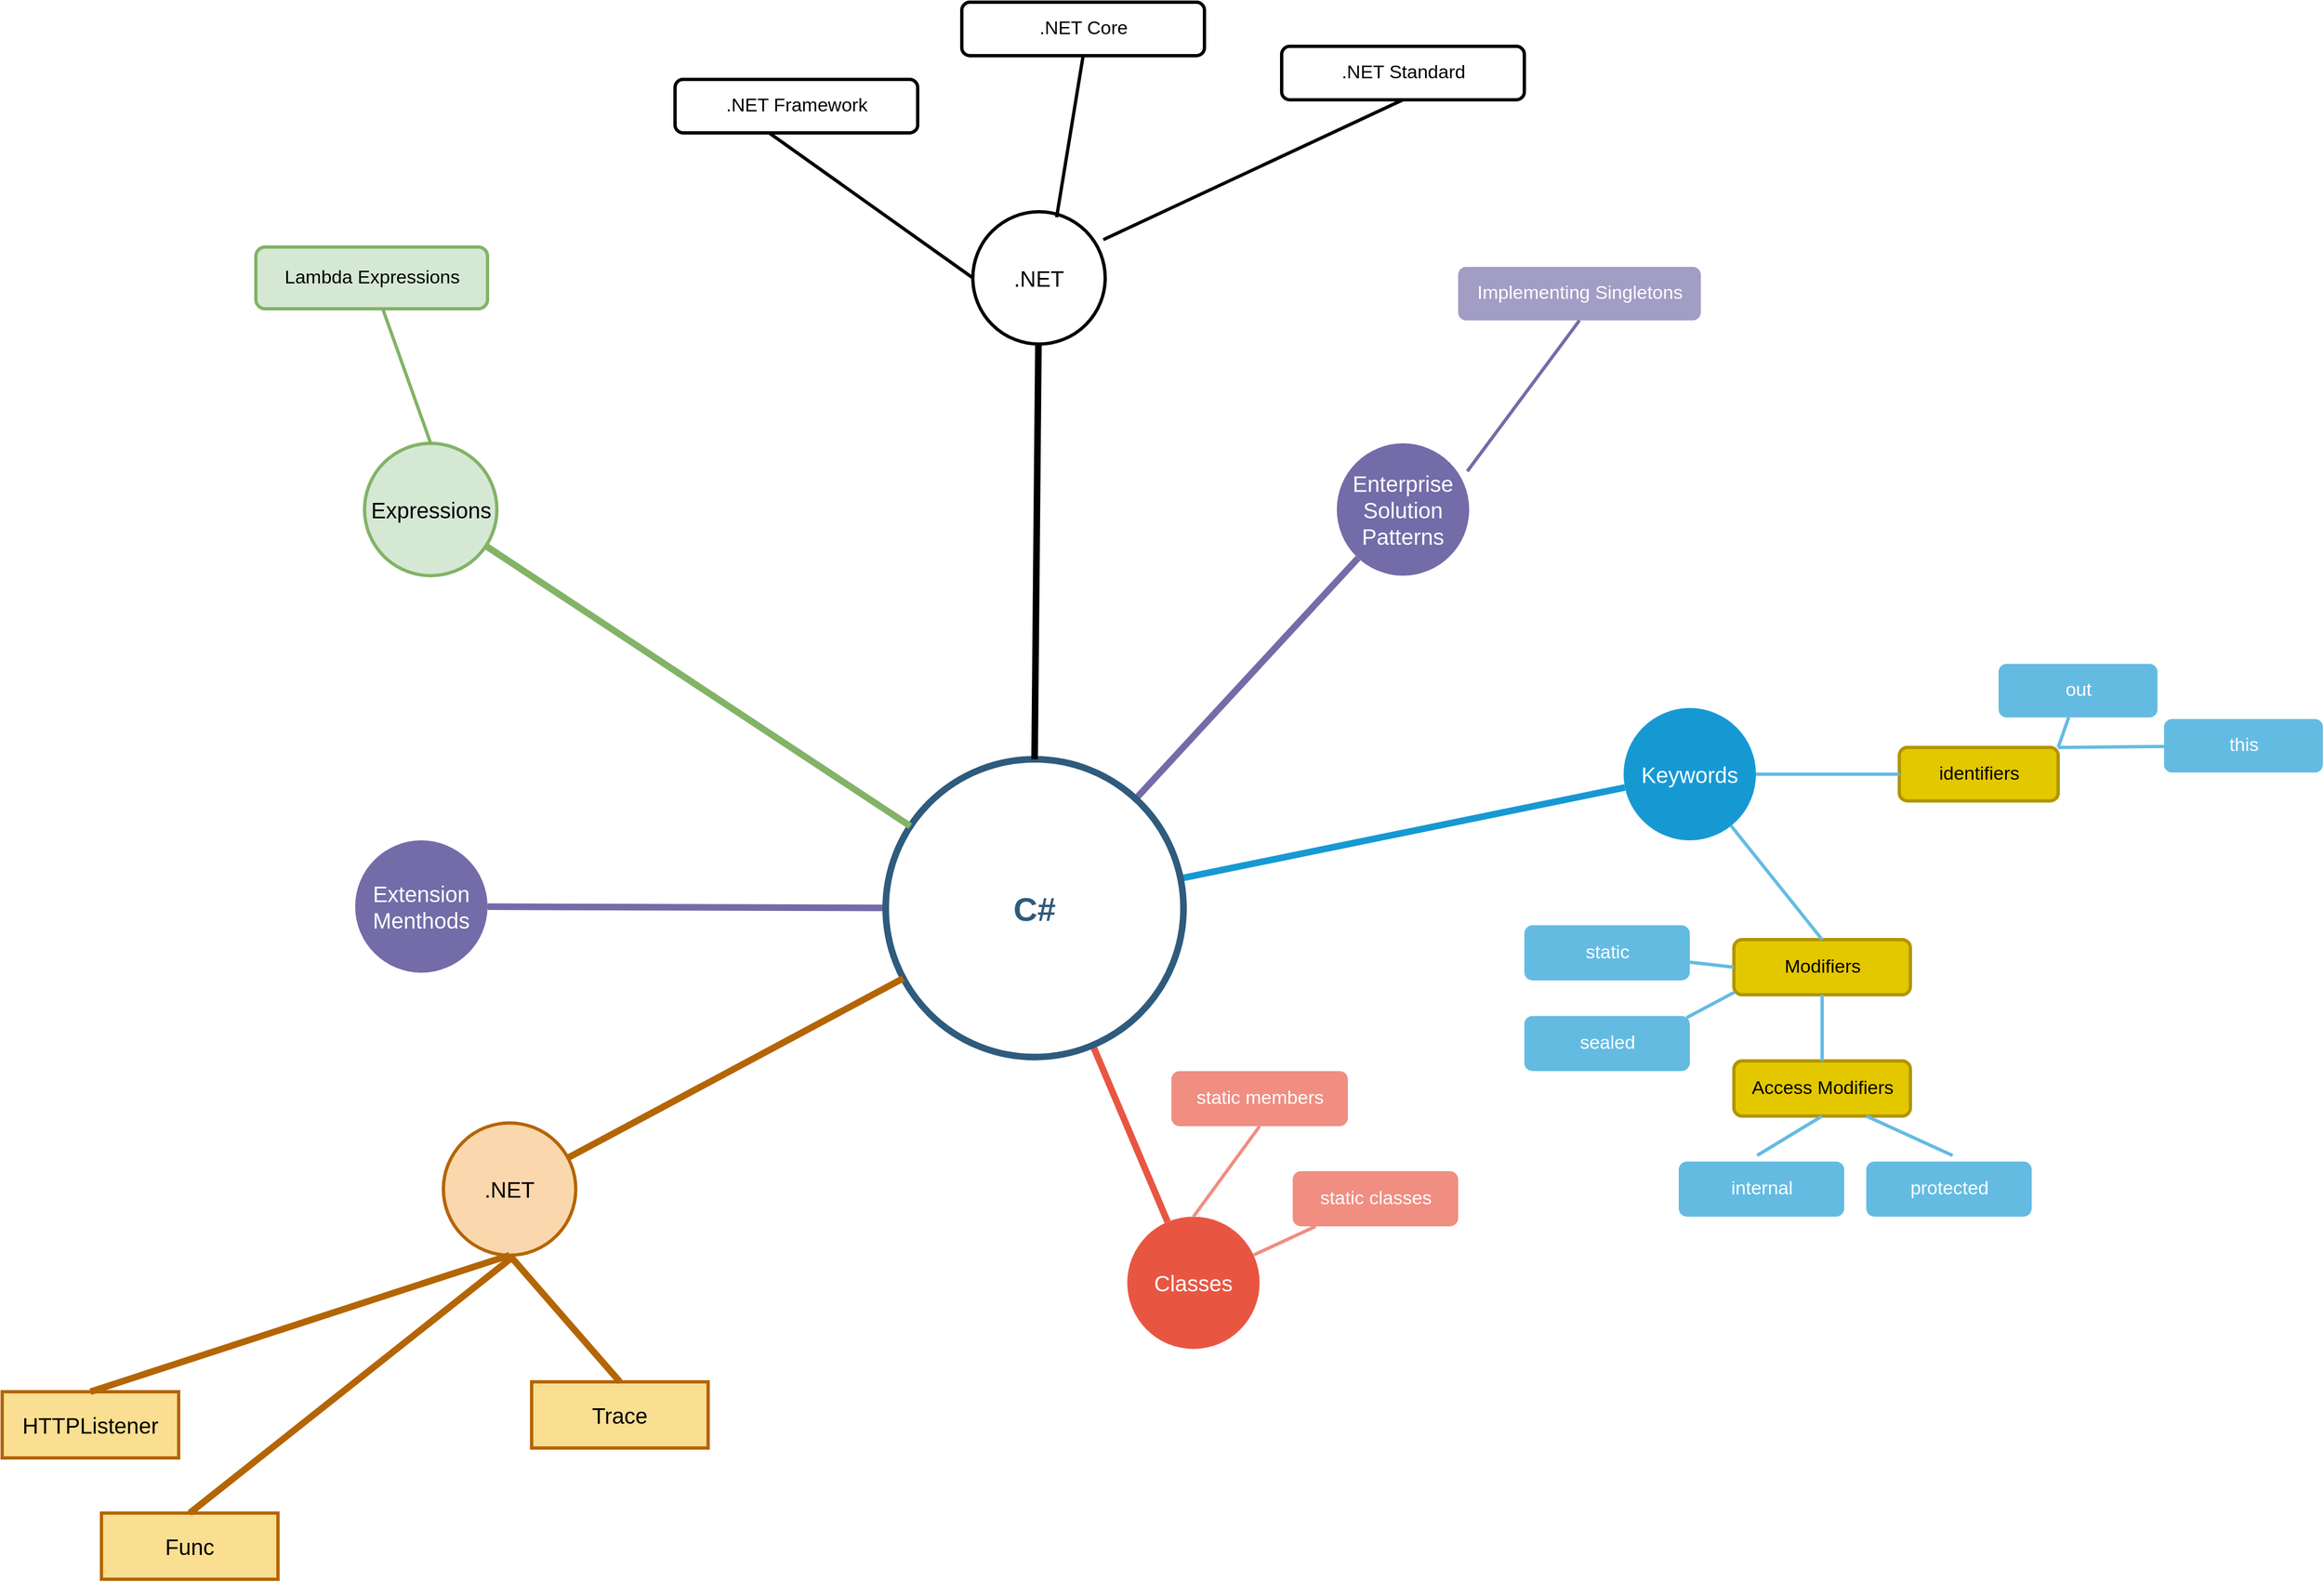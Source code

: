 <mxfile version="24.2.3" type="device">
  <diagram id="6a731a19-8d31-9384-78a2-239565b7b9f0" name="Page-1">
    <mxGraphModel dx="2868" dy="2543" grid="1" gridSize="10" guides="1" tooltips="1" connect="1" arrows="1" fold="1" page="1" pageScale="1" pageWidth="1169" pageHeight="827" background="none" math="0" shadow="0">
      <root>
        <mxCell id="0" />
        <mxCell id="1" parent="0" />
        <mxCell id="1353" value="Keywords" style="ellipse;whiteSpace=wrap;html=1;shadow=0;fontFamily=Helvetica;fontSize=20;fontColor=#FFFFFF;align=center;strokeWidth=3;fillColor=#1699D3;strokeColor=none;" parent="1" vertex="1">
          <mxGeometry x="1630" y="630" width="120" height="120" as="geometry" />
        </mxCell>
        <mxCell id="1354" value="Enterprise Solution Patterns" style="ellipse;whiteSpace=wrap;html=1;shadow=0;fontFamily=Helvetica;fontSize=20;fontColor=#FFFFFF;align=center;strokeWidth=3;fillColor=#736ca8;strokeColor=none;" parent="1" vertex="1">
          <mxGeometry x="1370" y="390" width="120" height="120" as="geometry" />
        </mxCell>
        <mxCell id="1356" value="Classes" style="ellipse;whiteSpace=wrap;html=1;shadow=0;fontFamily=Helvetica;fontSize=20;fontColor=#FFFFFF;align=center;strokeWidth=3;fillColor=#E85642;strokeColor=none;" parent="1" vertex="1">
          <mxGeometry x="1180" y="1091.2" width="120" height="120" as="geometry" />
        </mxCell>
        <mxCell id="1362" style="endArrow=none;strokeWidth=6;strokeColor=#1699D3;html=1;" parent="1" source="1515" target="1353" edge="1">
          <mxGeometry relative="1" as="geometry" />
        </mxCell>
        <mxCell id="1363" style="endArrow=none;strokeWidth=6;strokeColor=#736CA8;html=1;" parent="1" source="1515" target="1516" edge="1">
          <mxGeometry relative="1" as="geometry" />
        </mxCell>
        <mxCell id="1364" style="endArrow=none;strokeWidth=6;strokeColor=#736ca8;html=1;" parent="1" source="1515" target="1354" edge="1">
          <mxGeometry relative="1" as="geometry" />
        </mxCell>
        <mxCell id="1366" value="" style="edgeStyle=none;endArrow=none;strokeWidth=6;strokeColor=#E85642;html=1;" parent="1" source="1515" target="1356" edge="1">
          <mxGeometry x="181" y="226.5" width="100" height="100" as="geometry">
            <mxPoint x="181" y="326.5" as="sourcePoint" />
            <mxPoint x="281" y="226.5" as="targetPoint" />
          </mxGeometry>
        </mxCell>
        <mxCell id="1445" value="identifiers" style="rounded=1;fillColor=#e3c800;strokeColor=#B09500;strokeWidth=3;shadow=0;html=1;fontSize=17;fontColor=#000000;" parent="1" vertex="1">
          <mxGeometry x="1880" y="665.75" width="144" height="48.5" as="geometry" />
        </mxCell>
        <mxCell id="1456" value="" style="edgeStyle=none;endArrow=none;strokeWidth=3;strokeColor=#64BBE2;html=1;" parent="1" source="1353" target="1445" edge="1">
          <mxGeometry x="-24" y="196.5" width="100" height="100" as="geometry">
            <mxPoint x="-24" y="296.5" as="sourcePoint" />
            <mxPoint x="76" y="196.5" as="targetPoint" />
          </mxGeometry>
        </mxCell>
        <mxCell id="1462" value="Implementing Singletons" style="rounded=1;fillColor=#a29dc5;strokeColor=none;strokeWidth=3;shadow=0;html=1;fontColor=#FFFFFF;fontSize=17;" parent="1" vertex="1">
          <mxGeometry x="1480" y="230" width="220" height="48.5" as="geometry" />
        </mxCell>
        <mxCell id="1490" value="static classes" style="rounded=1;fillColor=#f08e81;strokeColor=none;strokeWidth=3;shadow=0;html=1;fontColor=#FFFFFF;fontSize=17;" parent="1" vertex="1">
          <mxGeometry x="1330" y="1050" width="150" height="50" as="geometry" />
        </mxCell>
        <mxCell id="1491" value="static members" style="rounded=1;fillColor=#f08e81;strokeColor=none;strokeWidth=3;shadow=0;html=1;fontColor=#FFFFFF;fontSize=17;" parent="1" vertex="1">
          <mxGeometry x="1220" y="959.2" width="160" height="50" as="geometry" />
        </mxCell>
        <mxCell id="1503" value="" style="edgeStyle=none;endArrow=none;strokeWidth=3;strokeColor=#F08E81;html=1;" parent="1" source="1356" target="1490" edge="1">
          <mxGeometry x="188.5" y="51.5" width="100" height="100" as="geometry">
            <mxPoint x="188.5" y="151.5" as="sourcePoint" />
            <mxPoint x="288.5" y="51.5" as="targetPoint" />
          </mxGeometry>
        </mxCell>
        <mxCell id="1515" value="C#" style="ellipse;whiteSpace=wrap;html=1;shadow=0;fontFamily=Helvetica;fontSize=30;fontColor=#2F5B7C;align=center;strokeColor=#2F5B7C;strokeWidth=6;fillColor=#FFFFFF;fontStyle=1;gradientColor=none;" parent="1" vertex="1">
          <mxGeometry x="961" y="676.5" width="270" height="270" as="geometry" />
        </mxCell>
        <mxCell id="1516" value="Extension Menthods" style="ellipse;whiteSpace=wrap;html=1;shadow=0;fontFamily=Helvetica;fontSize=20;fontColor=#FFFFFF;align=center;strokeWidth=3;fillColor=#736ca8;strokeColor=none;" parent="1" vertex="1">
          <mxGeometry x="480" y="750" width="120" height="120" as="geometry" />
        </mxCell>
        <mxCell id="dE3JFqHrWZk-7uI6yQrM-1547" value="Modifiers" style="rounded=1;fillColor=#e3c800;strokeColor=#B09500;strokeWidth=3;shadow=0;html=1;fontColor=#000000;fontSize=17;" parent="1" vertex="1">
          <mxGeometry x="1730" y="840" width="160" height="50" as="geometry" />
        </mxCell>
        <mxCell id="dE3JFqHrWZk-7uI6yQrM-1549" value="" style="edgeStyle=none;endArrow=none;strokeWidth=3;strokeColor=#64BBE2;html=1;entryX=0.5;entryY=0;entryDx=0;entryDy=0;" parent="1" source="1353" target="dE3JFqHrWZk-7uI6yQrM-1547" edge="1">
          <mxGeometry x="-14" y="206.5" width="100" height="100" as="geometry">
            <mxPoint x="1948" y="891" as="sourcePoint" />
            <mxPoint x="1886" y="907" as="targetPoint" />
          </mxGeometry>
        </mxCell>
        <mxCell id="dE3JFqHrWZk-7uI6yQrM-1550" value="static" style="rounded=1;fillColor=#64BBE2;strokeColor=none;strokeWidth=3;shadow=0;html=1;fontColor=#FFFFFF;fontSize=17;" parent="1" vertex="1">
          <mxGeometry x="1540" y="827" width="150" height="50" as="geometry" />
        </mxCell>
        <mxCell id="dE3JFqHrWZk-7uI6yQrM-1551" value="" style="edgeStyle=none;endArrow=none;strokeWidth=3;strokeColor=#64BBE2;html=1;entryX=0;entryY=0.5;entryDx=0;entryDy=0;" parent="1" source="dE3JFqHrWZk-7uI6yQrM-1550" target="dE3JFqHrWZk-7uI6yQrM-1547" edge="1">
          <mxGeometry x="-4" y="216.5" width="100" height="100" as="geometry">
            <mxPoint x="2054" y="912" as="sourcePoint" />
            <mxPoint x="2120" y="960" as="targetPoint" />
          </mxGeometry>
        </mxCell>
        <mxCell id="dE3JFqHrWZk-7uI6yQrM-1552" style="endArrow=none;strokeWidth=3;strokeColor=#736ca8;html=1;entryX=0.986;entryY=0.211;entryDx=0;entryDy=0;entryPerimeter=0;exitX=0.5;exitY=1;exitDx=0;exitDy=0;" parent="1" target="1354" edge="1" source="1462">
          <mxGeometry relative="1" as="geometry">
            <mxPoint x="1670" y="200" as="sourcePoint" />
            <mxPoint x="1730" y="1210" as="targetPoint" />
          </mxGeometry>
        </mxCell>
        <mxCell id="dE3JFqHrWZk-7uI6yQrM-1553" value="" style="edgeStyle=none;endArrow=none;strokeWidth=3;strokeColor=#F08E81;html=1;entryX=0.5;entryY=1;entryDx=0;entryDy=0;exitX=0.5;exitY=0;exitDx=0;exitDy=0;" parent="1" source="1356" target="1491" edge="1">
          <mxGeometry x="198.5" y="61.5" width="100" height="100" as="geometry">
            <mxPoint x="646" y="1184" as="sourcePoint" />
            <mxPoint x="687" y="1057" as="targetPoint" />
          </mxGeometry>
        </mxCell>
        <mxCell id="6J3C2WITVliitDzKt7-K-1516" style="endArrow=none;strokeWidth=6;strokeColor=#82b366;html=1;fillColor=#d5e8d4;" parent="1" source="1515" target="6J3C2WITVliitDzKt7-K-1517" edge="1">
          <mxGeometry relative="1" as="geometry">
            <mxPoint x="1137.5" y="474.5" as="sourcePoint" />
          </mxGeometry>
        </mxCell>
        <mxCell id="6J3C2WITVliitDzKt7-K-1517" value="Expressions" style="ellipse;whiteSpace=wrap;html=1;shadow=0;fontFamily=Helvetica;fontSize=20;align=center;strokeWidth=3;fillColor=#d5e8d4;strokeColor=#82b366;" parent="1" vertex="1">
          <mxGeometry x="488.5" y="390" width="120" height="120" as="geometry" />
        </mxCell>
        <mxCell id="6J3C2WITVliitDzKt7-K-1518" value="Lambda Expressions" style="rounded=1;fillColor=#d5e8d4;strokeColor=#82b366;strokeWidth=3;shadow=0;html=1;fontSize=17;" parent="1" vertex="1">
          <mxGeometry x="390" y="212" width="210" height="56" as="geometry" />
        </mxCell>
        <mxCell id="6J3C2WITVliitDzKt7-K-1519" value="" style="edgeStyle=none;endArrow=none;strokeWidth=3;strokeColor=#82b366;html=1;exitX=0.5;exitY=0;exitDx=0;exitDy=0;fillColor=#d5e8d4;" parent="1" source="6J3C2WITVliitDzKt7-K-1517" target="6J3C2WITVliitDzKt7-K-1518" edge="1">
          <mxGeometry x="188.5" y="51.5" width="100" height="100" as="geometry">
            <mxPoint x="592.5" y="413.5" as="sourcePoint" />
            <mxPoint x="245" y="-709" as="targetPoint" />
          </mxGeometry>
        </mxCell>
        <mxCell id="NUyUxgdjDDwg1xN5IyeY-1516" value="sealed" style="rounded=1;fillColor=#64BBE2;strokeColor=none;strokeWidth=3;shadow=0;html=1;fontColor=#FFFFFF;fontSize=17;" parent="1" vertex="1">
          <mxGeometry x="1540" y="909.2" width="150" height="50" as="geometry" />
        </mxCell>
        <mxCell id="NUyUxgdjDDwg1xN5IyeY-1517" value="" style="edgeStyle=none;endArrow=none;strokeWidth=3;strokeColor=#64BBE2;html=1;entryX=0.005;entryY=0.952;entryDx=0;entryDy=0;entryPerimeter=0;exitX=0.981;exitY=0.032;exitDx=0;exitDy=0;exitPerimeter=0;" parent="1" source="NUyUxgdjDDwg1xN5IyeY-1516" target="dE3JFqHrWZk-7uI6yQrM-1547" edge="1">
          <mxGeometry x="-4" y="216.5" width="100" height="100" as="geometry">
            <mxPoint x="2054" y="994.2" as="sourcePoint" />
            <mxPoint x="1724" y="890" as="targetPoint" />
          </mxGeometry>
        </mxCell>
        <mxCell id="NUyUxgdjDDwg1xN5IyeY-1518" value="Access Modifiers" style="rounded=1;fillColor=#e3c800;strokeColor=#B09500;strokeWidth=3;shadow=0;html=1;fontColor=#000000;fontSize=17;" parent="1" vertex="1">
          <mxGeometry x="1730" y="950" width="160" height="50" as="geometry" />
        </mxCell>
        <mxCell id="NUyUxgdjDDwg1xN5IyeY-1519" value="" style="edgeStyle=none;endArrow=none;strokeWidth=3;strokeColor=#64BBE2;html=1;entryX=0.5;entryY=1;entryDx=0;entryDy=0;" parent="1" target="dE3JFqHrWZk-7uI6yQrM-1547" edge="1">
          <mxGeometry x="-4" y="216.5" width="100" height="100" as="geometry">
            <mxPoint x="1810" y="950" as="sourcePoint" />
            <mxPoint x="1931" y="928.8" as="targetPoint" />
          </mxGeometry>
        </mxCell>
        <mxCell id="NUyUxgdjDDwg1xN5IyeY-1520" value="internal" style="rounded=1;fillColor=#64BBE2;strokeColor=none;strokeWidth=3;shadow=0;html=1;fontColor=#FFFFFF;fontSize=17;" parent="1" vertex="1">
          <mxGeometry x="1680" y="1041.2" width="150" height="50" as="geometry" />
        </mxCell>
        <mxCell id="NUyUxgdjDDwg1xN5IyeY-1521" value="" style="edgeStyle=none;endArrow=none;strokeWidth=3;strokeColor=#64BBE2;html=1;entryX=0.5;entryY=1;entryDx=0;entryDy=0;exitX=0.474;exitY=-0.11;exitDx=0;exitDy=0;exitPerimeter=0;" parent="1" source="NUyUxgdjDDwg1xN5IyeY-1520" target="NUyUxgdjDDwg1xN5IyeY-1518" edge="1">
          <mxGeometry x="-4" y="216.5" width="100" height="100" as="geometry">
            <mxPoint x="2194" y="1126.2" as="sourcePoint" />
            <mxPoint x="1871" y="1020" as="targetPoint" />
          </mxGeometry>
        </mxCell>
        <mxCell id="NUyUxgdjDDwg1xN5IyeY-1522" value="protected" style="rounded=1;fillColor=#64BBE2;strokeColor=none;strokeWidth=3;shadow=0;html=1;fontColor=#FFFFFF;fontSize=17;" parent="1" vertex="1">
          <mxGeometry x="1850" y="1041.2" width="150" height="50" as="geometry" />
        </mxCell>
        <mxCell id="NUyUxgdjDDwg1xN5IyeY-1523" value="" style="edgeStyle=none;endArrow=none;strokeWidth=3;strokeColor=#64BBE2;html=1;entryX=0.75;entryY=1;entryDx=0;entryDy=0;exitX=0.522;exitY=-0.11;exitDx=0;exitDy=0;exitPerimeter=0;" parent="1" source="NUyUxgdjDDwg1xN5IyeY-1522" target="NUyUxgdjDDwg1xN5IyeY-1518" edge="1">
          <mxGeometry x="-4" y="216.5" width="100" height="100" as="geometry">
            <mxPoint x="2364" y="1126.2" as="sourcePoint" />
            <mxPoint x="2041" y="1020" as="targetPoint" />
          </mxGeometry>
        </mxCell>
        <mxCell id="Rw_4iwD6jAH_Yf-JR5b3-1516" style="endArrow=none;strokeWidth=6;strokeColor=#b46504;html=1;fillColor=#fad7ac;" parent="1" source="1515" target="Rw_4iwD6jAH_Yf-JR5b3-1517" edge="1">
          <mxGeometry relative="1" as="geometry">
            <mxPoint x="1041" y="1068.2" as="sourcePoint" />
          </mxGeometry>
        </mxCell>
        <mxCell id="Rw_4iwD6jAH_Yf-JR5b3-1517" value=".NET" style="ellipse;whiteSpace=wrap;html=1;shadow=0;fontFamily=Helvetica;fontSize=20;align=center;strokeWidth=3;fillColor=#fad7ac;strokeColor=#b46504;" parent="1" vertex="1">
          <mxGeometry x="560" y="1006.2" width="120" height="120" as="geometry" />
        </mxCell>
        <mxCell id="Rw_4iwD6jAH_Yf-JR5b3-1518" value="HTTPListener" style="whiteSpace=wrap;html=1;fontSize=20;fillColor=#FADE91;strokeColor=#b46504;shadow=0;strokeWidth=3;" parent="1" vertex="1">
          <mxGeometry x="160" y="1250" width="160" height="60" as="geometry" />
        </mxCell>
        <mxCell id="Rw_4iwD6jAH_Yf-JR5b3-1520" style="endArrow=none;strokeWidth=6;strokeColor=#b46504;html=1;fillColor=#fad7ac;entryX=0.5;entryY=1;entryDx=0;entryDy=0;exitX=0.5;exitY=0;exitDx=0;exitDy=0;" parent="1" source="Rw_4iwD6jAH_Yf-JR5b3-1518" target="Rw_4iwD6jAH_Yf-JR5b3-1517" edge="1">
          <mxGeometry relative="1" as="geometry">
            <mxPoint x="987" y="885" as="sourcePoint" />
            <mxPoint x="683" y="1048" as="targetPoint" />
          </mxGeometry>
        </mxCell>
        <mxCell id="Rw_4iwD6jAH_Yf-JR5b3-1521" value="Trace" style="whiteSpace=wrap;html=1;fontSize=20;fillColor=#FADE91;strokeColor=#b46504;shadow=0;strokeWidth=3;" parent="1" vertex="1">
          <mxGeometry x="640" y="1241" width="160" height="60" as="geometry" />
        </mxCell>
        <mxCell id="Rw_4iwD6jAH_Yf-JR5b3-1522" style="endArrow=none;strokeWidth=6;strokeColor=#b46504;html=1;fillColor=#fad7ac;entryX=0.5;entryY=1;entryDx=0;entryDy=0;exitX=0.5;exitY=0;exitDx=0;exitDy=0;" parent="1" source="Rw_4iwD6jAH_Yf-JR5b3-1521" target="Rw_4iwD6jAH_Yf-JR5b3-1517" edge="1">
          <mxGeometry relative="1" as="geometry">
            <mxPoint x="1167" y="885.2" as="sourcePoint" />
            <mxPoint x="800" y="1126.2" as="targetPoint" />
          </mxGeometry>
        </mxCell>
        <mxCell id="Rw_4iwD6jAH_Yf-JR5b3-1523" value="Func" style="whiteSpace=wrap;html=1;fontSize=20;fillColor=#FADE91;strokeColor=#b46504;shadow=0;strokeWidth=3;" parent="1" vertex="1">
          <mxGeometry x="250" y="1360.0" width="160" height="60" as="geometry" />
        </mxCell>
        <mxCell id="Rw_4iwD6jAH_Yf-JR5b3-1524" style="endArrow=none;strokeWidth=6;strokeColor=#b46504;html=1;fillColor=#fad7ac;exitX=0.5;exitY=0;exitDx=0;exitDy=0;" parent="1" source="Rw_4iwD6jAH_Yf-JR5b3-1523" edge="1">
          <mxGeometry relative="1" as="geometry">
            <mxPoint x="1347" y="885.4" as="sourcePoint" />
            <mxPoint x="620" y="1130" as="targetPoint" />
          </mxGeometry>
        </mxCell>
        <mxCell id="Rw_4iwD6jAH_Yf-JR5b3-1525" value="this" style="rounded=1;fillColor=#64BBE2;strokeColor=none;strokeWidth=3;shadow=0;html=1;fontColor=#FFFFFF;fontSize=17;" parent="1" vertex="1">
          <mxGeometry x="2120" y="640" width="144" height="48.5" as="geometry" />
        </mxCell>
        <mxCell id="Rw_4iwD6jAH_Yf-JR5b3-1526" value="" style="edgeStyle=none;endArrow=none;strokeWidth=3;strokeColor=#64BBE2;html=1;exitX=1;exitY=0;exitDx=0;exitDy=0;" parent="1" source="1445" target="Rw_4iwD6jAH_Yf-JR5b3-1525" edge="1">
          <mxGeometry x="-24" y="196.5" width="100" height="100" as="geometry">
            <mxPoint x="1930" y="656.5" as="sourcePoint" />
            <mxPoint x="258" y="148" as="targetPoint" />
          </mxGeometry>
        </mxCell>
        <mxCell id="Rw_4iwD6jAH_Yf-JR5b3-1527" value="out" style="rounded=1;fillColor=#64BBE2;strokeColor=none;strokeWidth=3;shadow=0;html=1;fontColor=#FFFFFF;fontSize=17;" parent="1" vertex="1">
          <mxGeometry x="1970" y="590" width="144" height="48.5" as="geometry" />
        </mxCell>
        <mxCell id="Rw_4iwD6jAH_Yf-JR5b3-1528" value="" style="edgeStyle=none;endArrow=none;strokeWidth=3;strokeColor=#64BBE2;html=1;exitX=1;exitY=0;exitDx=0;exitDy=0;" parent="1" source="1445" target="Rw_4iwD6jAH_Yf-JR5b3-1527" edge="1">
          <mxGeometry x="-24" y="196.5" width="100" height="100" as="geometry">
            <mxPoint x="1978" y="700.75" as="sourcePoint" />
            <mxPoint x="108" y="98" as="targetPoint" />
          </mxGeometry>
        </mxCell>
        <mxCell id="AMGBIVDJL-ibKD8Bf4B1-1516" value=".NET" style="ellipse;whiteSpace=wrap;html=1;shadow=0;fontFamily=Helvetica;fontSize=20;align=center;strokeWidth=3;" vertex="1" parent="1">
          <mxGeometry x="1040" y="180" width="120" height="120" as="geometry" />
        </mxCell>
        <mxCell id="AMGBIVDJL-ibKD8Bf4B1-1517" style="endArrow=none;strokeWidth=6;html=1;exitX=0.5;exitY=0;exitDx=0;exitDy=0;" edge="1" parent="1" target="AMGBIVDJL-ibKD8Bf4B1-1516" source="1515">
          <mxGeometry relative="1" as="geometry">
            <mxPoint x="947" y="606" as="sourcePoint" />
          </mxGeometry>
        </mxCell>
        <mxCell id="AMGBIVDJL-ibKD8Bf4B1-1518" value=".NET Standard" style="rounded=1;strokeWidth=3;shadow=0;html=1;fontSize=17;" vertex="1" parent="1">
          <mxGeometry x="1320" y="30" width="220" height="48.5" as="geometry" />
        </mxCell>
        <mxCell id="AMGBIVDJL-ibKD8Bf4B1-1519" style="endArrow=none;strokeWidth=3;html=1;entryX=0.986;entryY=0.211;entryDx=0;entryDy=0;entryPerimeter=0;exitX=0.5;exitY=1;exitDx=0;exitDy=0;" edge="1" parent="1" target="AMGBIVDJL-ibKD8Bf4B1-1516" source="AMGBIVDJL-ibKD8Bf4B1-1518">
          <mxGeometry relative="1" as="geometry">
            <mxPoint x="1450" y="110" as="sourcePoint" />
            <mxPoint x="1510" y="1120" as="targetPoint" />
          </mxGeometry>
        </mxCell>
        <mxCell id="AMGBIVDJL-ibKD8Bf4B1-1520" value=".NET Core" style="rounded=1;strokeWidth=3;shadow=0;html=1;fontSize=17;" vertex="1" parent="1">
          <mxGeometry x="1030" y="-10" width="220" height="48.5" as="geometry" />
        </mxCell>
        <mxCell id="AMGBIVDJL-ibKD8Bf4B1-1521" style="endArrow=none;strokeWidth=3;html=1;entryX=0.633;entryY=0.042;entryDx=0;entryDy=0;entryPerimeter=0;exitX=0.5;exitY=1;exitDx=0;exitDy=0;" edge="1" parent="1" source="AMGBIVDJL-ibKD8Bf4B1-1520" target="AMGBIVDJL-ibKD8Bf4B1-1516">
          <mxGeometry relative="1" as="geometry">
            <mxPoint x="1292" y="10" as="sourcePoint" />
            <mxPoint x="1000" y="105" as="targetPoint" />
          </mxGeometry>
        </mxCell>
        <mxCell id="AMGBIVDJL-ibKD8Bf4B1-1522" value=".NET Framework" style="rounded=1;strokeWidth=3;shadow=0;html=1;fontSize=17;" vertex="1" parent="1">
          <mxGeometry x="770" y="60" width="220" height="48.5" as="geometry" />
        </mxCell>
        <mxCell id="AMGBIVDJL-ibKD8Bf4B1-1523" style="endArrow=none;strokeWidth=3;html=1;entryX=0;entryY=0.5;entryDx=0;entryDy=0;exitX=0.391;exitY=1.01;exitDx=0;exitDy=0;exitPerimeter=0;" edge="1" parent="1" source="AMGBIVDJL-ibKD8Bf4B1-1522" target="AMGBIVDJL-ibKD8Bf4B1-1516">
          <mxGeometry relative="1" as="geometry">
            <mxPoint x="1002" y="30" as="sourcePoint" />
            <mxPoint x="710" y="125" as="targetPoint" />
          </mxGeometry>
        </mxCell>
      </root>
    </mxGraphModel>
  </diagram>
</mxfile>
